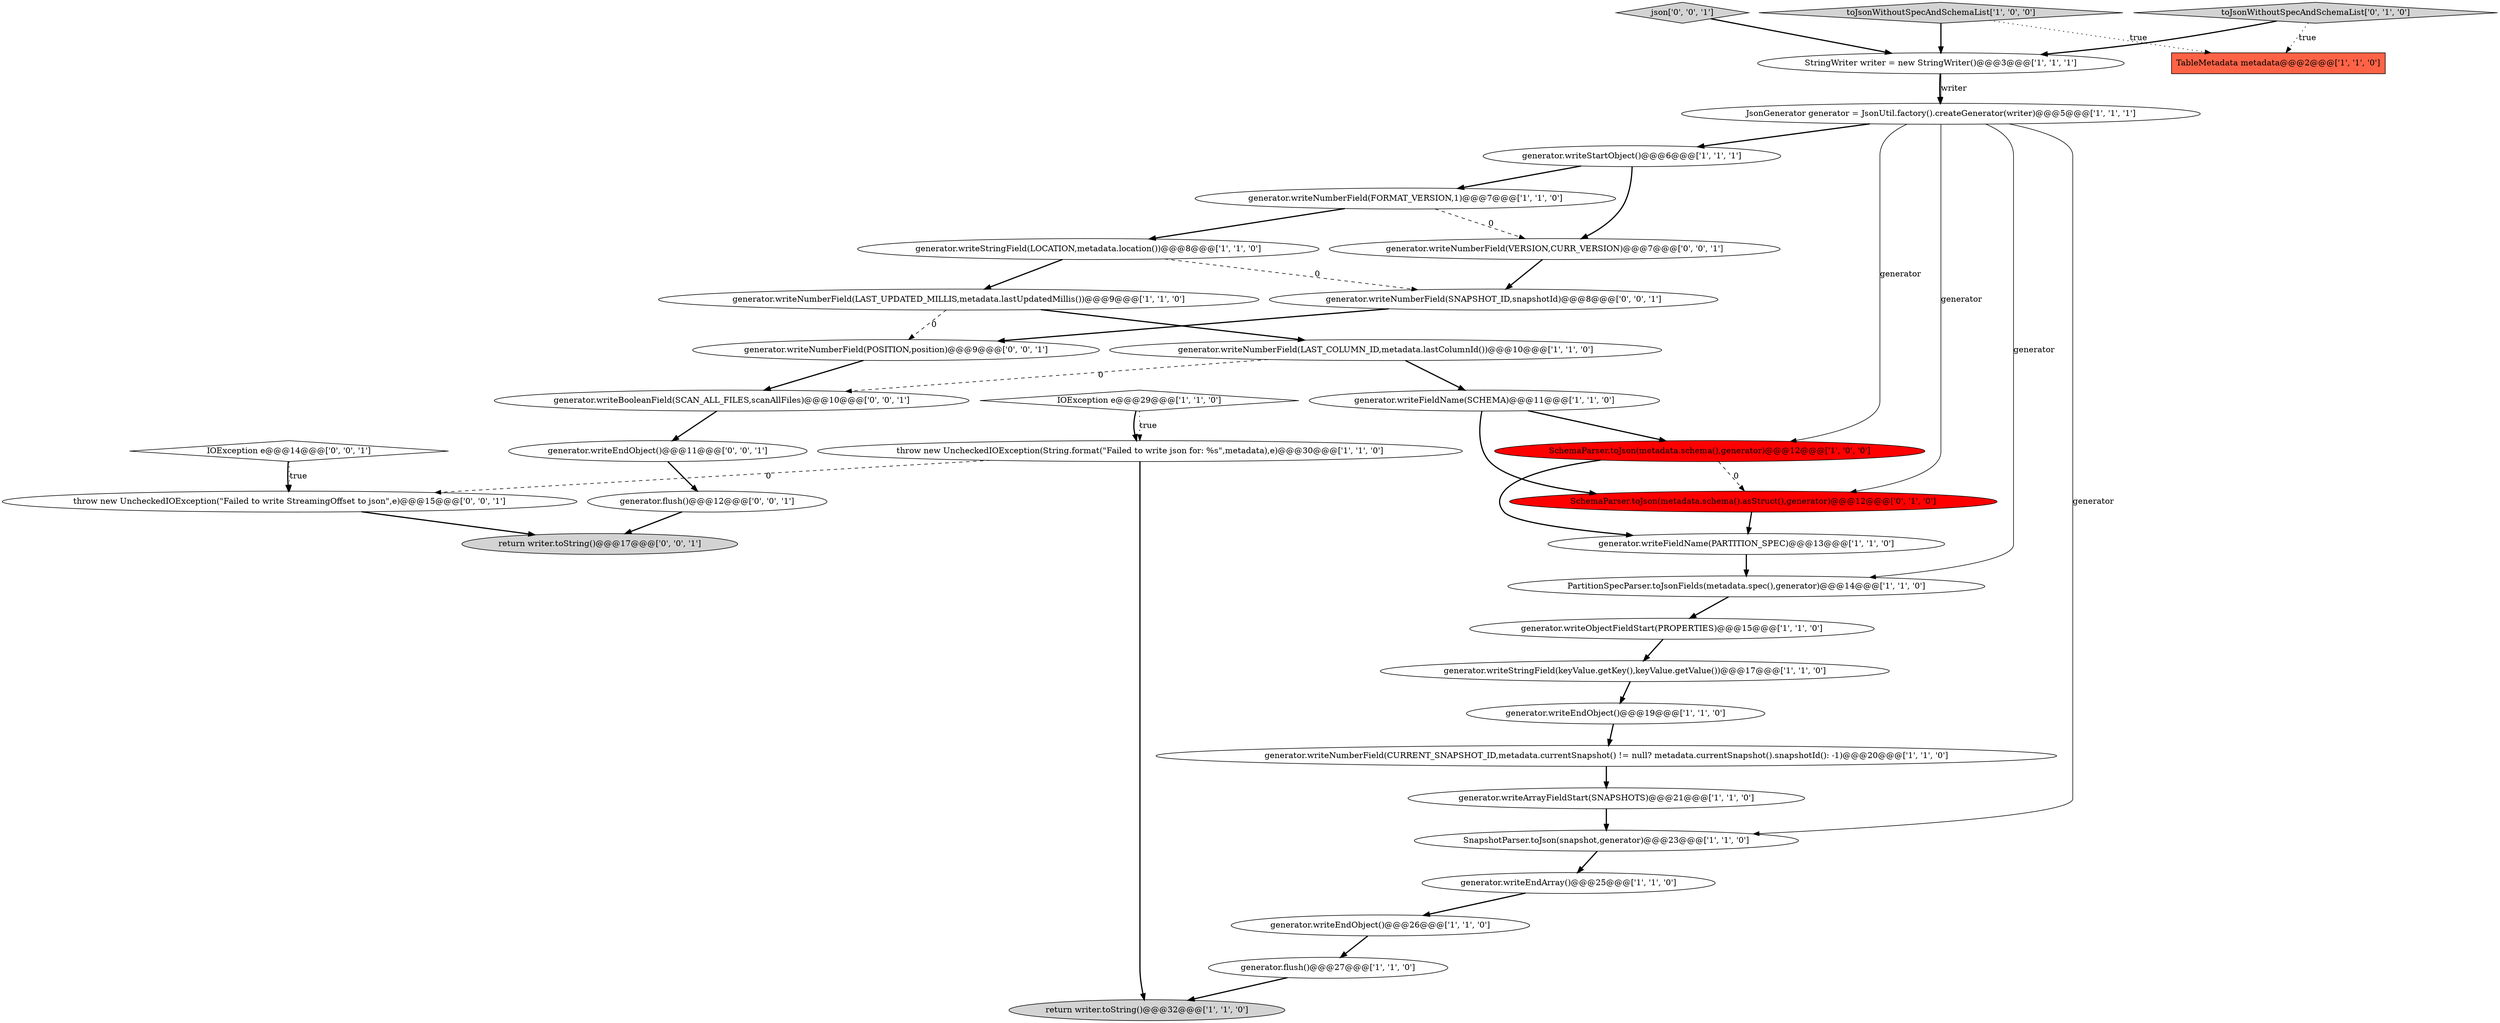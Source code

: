 digraph {
17 [style = filled, label = "generator.writeNumberField(LAST_UPDATED_MILLIS,metadata.lastUpdatedMillis())@@@9@@@['1', '1', '0']", fillcolor = white, shape = ellipse image = "AAA0AAABBB1BBB"];
13 [style = filled, label = "SnapshotParser.toJson(snapshot,generator)@@@23@@@['1', '1', '0']", fillcolor = white, shape = ellipse image = "AAA0AAABBB1BBB"];
24 [style = filled, label = "generator.flush()@@@27@@@['1', '1', '0']", fillcolor = white, shape = ellipse image = "AAA0AAABBB1BBB"];
2 [style = filled, label = "return writer.toString()@@@32@@@['1', '1', '0']", fillcolor = lightgray, shape = ellipse image = "AAA0AAABBB1BBB"];
1 [style = filled, label = "generator.writeObjectFieldStart(PROPERTIES)@@@15@@@['1', '1', '0']", fillcolor = white, shape = ellipse image = "AAA0AAABBB1BBB"];
0 [style = filled, label = "generator.writeEndArray()@@@25@@@['1', '1', '0']", fillcolor = white, shape = ellipse image = "AAA0AAABBB1BBB"];
7 [style = filled, label = "generator.writeFieldName(SCHEMA)@@@11@@@['1', '1', '0']", fillcolor = white, shape = ellipse image = "AAA0AAABBB1BBB"];
28 [style = filled, label = "generator.writeNumberField(POSITION,position)@@@9@@@['0', '0', '1']", fillcolor = white, shape = ellipse image = "AAA0AAABBB3BBB"];
35 [style = filled, label = "IOException e@@@14@@@['0', '0', '1']", fillcolor = white, shape = diamond image = "AAA0AAABBB3BBB"];
33 [style = filled, label = "generator.writeBooleanField(SCAN_ALL_FILES,scanAllFiles)@@@10@@@['0', '0', '1']", fillcolor = white, shape = ellipse image = "AAA0AAABBB3BBB"];
30 [style = filled, label = "throw new UncheckedIOException(\"Failed to write StreamingOffset to json\",e)@@@15@@@['0', '0', '1']", fillcolor = white, shape = ellipse image = "AAA0AAABBB3BBB"];
20 [style = filled, label = "generator.writeEndObject()@@@19@@@['1', '1', '0']", fillcolor = white, shape = ellipse image = "AAA0AAABBB1BBB"];
11 [style = filled, label = "SchemaParser.toJson(metadata.schema(),generator)@@@12@@@['1', '0', '0']", fillcolor = red, shape = ellipse image = "AAA1AAABBB1BBB"];
18 [style = filled, label = "IOException e@@@29@@@['1', '1', '0']", fillcolor = white, shape = diamond image = "AAA0AAABBB1BBB"];
19 [style = filled, label = "PartitionSpecParser.toJsonFields(metadata.spec(),generator)@@@14@@@['1', '1', '0']", fillcolor = white, shape = ellipse image = "AAA0AAABBB1BBB"];
5 [style = filled, label = "throw new UncheckedIOException(String.format(\"Failed to write json for: %s\",metadata),e)@@@30@@@['1', '1', '0']", fillcolor = white, shape = ellipse image = "AAA0AAABBB1BBB"];
27 [style = filled, label = "generator.writeEndObject()@@@11@@@['0', '0', '1']", fillcolor = white, shape = ellipse image = "AAA0AAABBB3BBB"];
36 [style = filled, label = "return writer.toString()@@@17@@@['0', '0', '1']", fillcolor = lightgray, shape = ellipse image = "AAA0AAABBB3BBB"];
12 [style = filled, label = "generator.writeStringField(keyValue.getKey(),keyValue.getValue())@@@17@@@['1', '1', '0']", fillcolor = white, shape = ellipse image = "AAA0AAABBB1BBB"];
23 [style = filled, label = "JsonGenerator generator = JsonUtil.factory().createGenerator(writer)@@@5@@@['1', '1', '1']", fillcolor = white, shape = ellipse image = "AAA0AAABBB1BBB"];
21 [style = filled, label = "generator.writeStartObject()@@@6@@@['1', '1', '1']", fillcolor = white, shape = ellipse image = "AAA0AAABBB1BBB"];
29 [style = filled, label = "generator.flush()@@@12@@@['0', '0', '1']", fillcolor = white, shape = ellipse image = "AAA0AAABBB3BBB"];
32 [style = filled, label = "json['0', '0', '1']", fillcolor = lightgray, shape = diamond image = "AAA0AAABBB3BBB"];
26 [style = filled, label = "SchemaParser.toJson(metadata.schema().asStruct(),generator)@@@12@@@['0', '1', '0']", fillcolor = red, shape = ellipse image = "AAA1AAABBB2BBB"];
10 [style = filled, label = "TableMetadata metadata@@@2@@@['1', '1', '0']", fillcolor = tomato, shape = box image = "AAA0AAABBB1BBB"];
6 [style = filled, label = "toJsonWithoutSpecAndSchemaList['1', '0', '0']", fillcolor = lightgray, shape = diamond image = "AAA0AAABBB1BBB"];
15 [style = filled, label = "StringWriter writer = new StringWriter()@@@3@@@['1', '1', '1']", fillcolor = white, shape = ellipse image = "AAA0AAABBB1BBB"];
34 [style = filled, label = "generator.writeNumberField(VERSION,CURR_VERSION)@@@7@@@['0', '0', '1']", fillcolor = white, shape = ellipse image = "AAA0AAABBB3BBB"];
3 [style = filled, label = "generator.writeNumberField(CURRENT_SNAPSHOT_ID,metadata.currentSnapshot() != null? metadata.currentSnapshot().snapshotId(): -1)@@@20@@@['1', '1', '0']", fillcolor = white, shape = ellipse image = "AAA0AAABBB1BBB"];
31 [style = filled, label = "generator.writeNumberField(SNAPSHOT_ID,snapshotId)@@@8@@@['0', '0', '1']", fillcolor = white, shape = ellipse image = "AAA0AAABBB3BBB"];
4 [style = filled, label = "generator.writeFieldName(PARTITION_SPEC)@@@13@@@['1', '1', '0']", fillcolor = white, shape = ellipse image = "AAA0AAABBB1BBB"];
25 [style = filled, label = "toJsonWithoutSpecAndSchemaList['0', '1', '0']", fillcolor = lightgray, shape = diamond image = "AAA0AAABBB2BBB"];
8 [style = filled, label = "generator.writeStringField(LOCATION,metadata.location())@@@8@@@['1', '1', '0']", fillcolor = white, shape = ellipse image = "AAA0AAABBB1BBB"];
16 [style = filled, label = "generator.writeNumberField(LAST_COLUMN_ID,metadata.lastColumnId())@@@10@@@['1', '1', '0']", fillcolor = white, shape = ellipse image = "AAA0AAABBB1BBB"];
14 [style = filled, label = "generator.writeEndObject()@@@26@@@['1', '1', '0']", fillcolor = white, shape = ellipse image = "AAA0AAABBB1BBB"];
22 [style = filled, label = "generator.writeArrayFieldStart(SNAPSHOTS)@@@21@@@['1', '1', '0']", fillcolor = white, shape = ellipse image = "AAA0AAABBB1BBB"];
9 [style = filled, label = "generator.writeNumberField(FORMAT_VERSION,1)@@@7@@@['1', '1', '0']", fillcolor = white, shape = ellipse image = "AAA0AAABBB1BBB"];
29->36 [style = bold, label=""];
14->24 [style = bold, label=""];
15->23 [style = bold, label=""];
7->11 [style = bold, label=""];
24->2 [style = bold, label=""];
11->4 [style = bold, label=""];
21->34 [style = bold, label=""];
4->19 [style = bold, label=""];
16->7 [style = bold, label=""];
11->26 [style = dashed, label="0"];
12->20 [style = bold, label=""];
34->31 [style = bold, label=""];
30->36 [style = bold, label=""];
20->3 [style = bold, label=""];
9->8 [style = bold, label=""];
3->22 [style = bold, label=""];
26->4 [style = bold, label=""];
23->26 [style = solid, label="generator"];
33->27 [style = bold, label=""];
35->30 [style = dotted, label="true"];
6->15 [style = bold, label=""];
9->34 [style = dashed, label="0"];
7->26 [style = bold, label=""];
8->17 [style = bold, label=""];
6->10 [style = dotted, label="true"];
17->28 [style = dashed, label="0"];
19->1 [style = bold, label=""];
5->2 [style = bold, label=""];
0->14 [style = bold, label=""];
21->9 [style = bold, label=""];
23->19 [style = solid, label="generator"];
28->33 [style = bold, label=""];
23->21 [style = bold, label=""];
5->30 [style = dashed, label="0"];
18->5 [style = bold, label=""];
23->13 [style = solid, label="generator"];
15->23 [style = solid, label="writer"];
32->15 [style = bold, label=""];
1->12 [style = bold, label=""];
25->15 [style = bold, label=""];
18->5 [style = dotted, label="true"];
31->28 [style = bold, label=""];
25->10 [style = dotted, label="true"];
27->29 [style = bold, label=""];
8->31 [style = dashed, label="0"];
16->33 [style = dashed, label="0"];
35->30 [style = bold, label=""];
22->13 [style = bold, label=""];
17->16 [style = bold, label=""];
23->11 [style = solid, label="generator"];
13->0 [style = bold, label=""];
}
